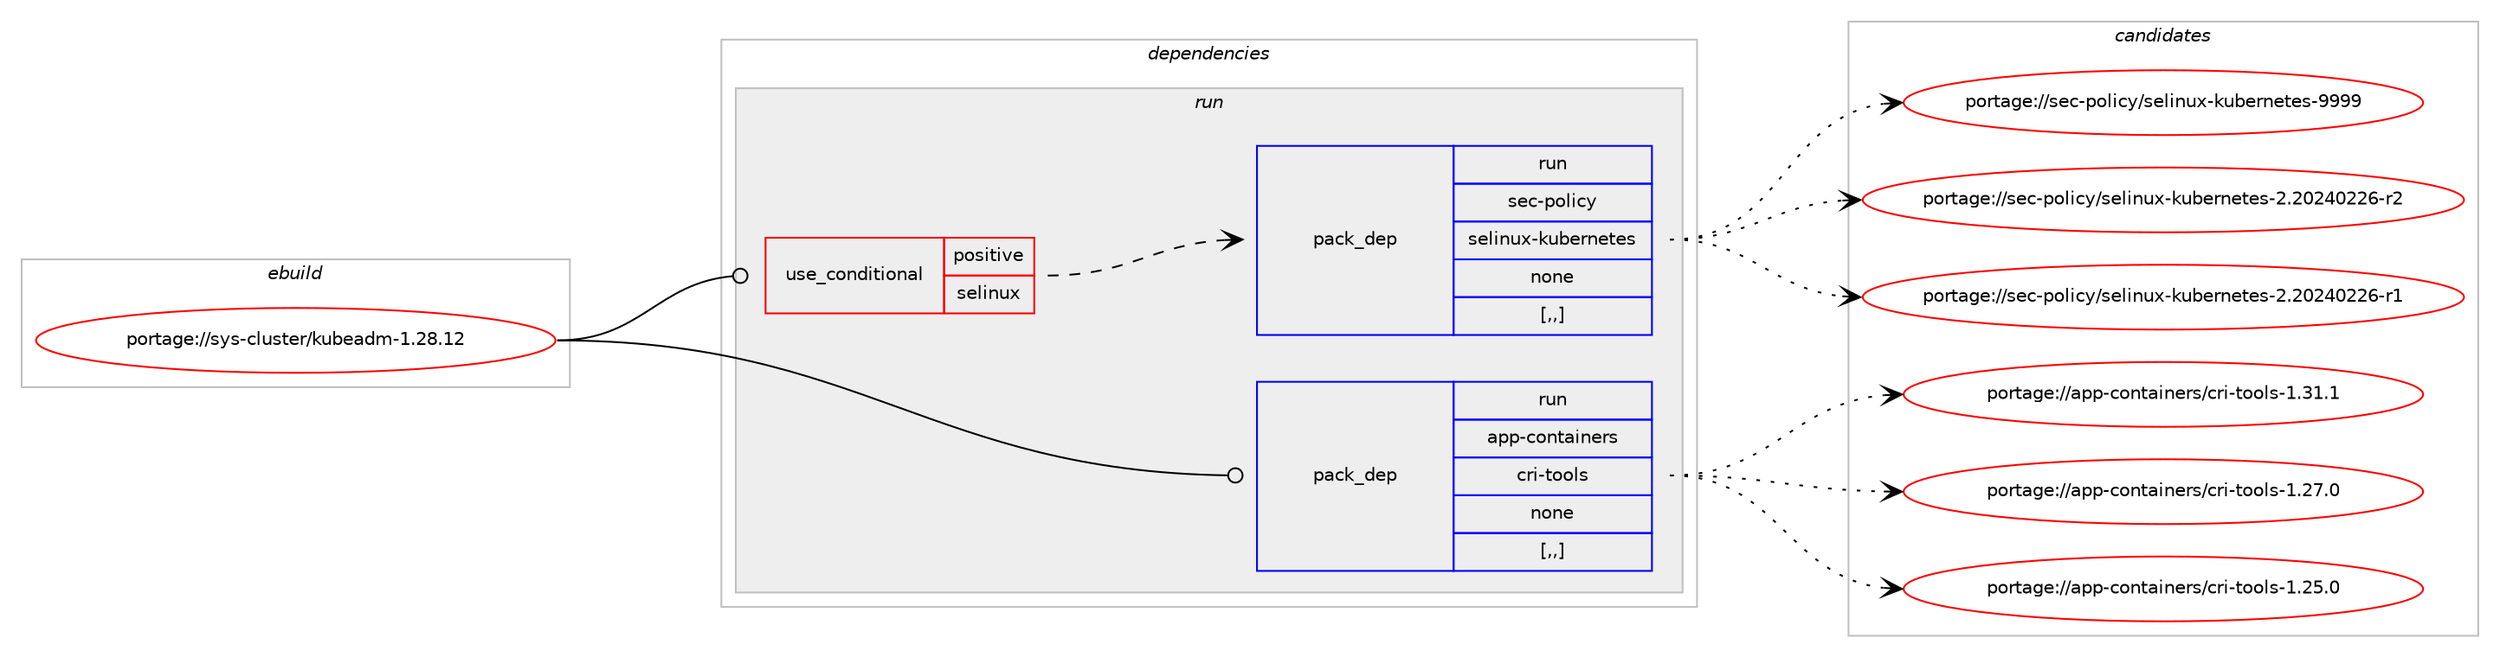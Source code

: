 digraph prolog {

# *************
# Graph options
# *************

newrank=true;
concentrate=true;
compound=true;
graph [rankdir=LR,fontname=Helvetica,fontsize=10,ranksep=1.5];#, ranksep=2.5, nodesep=0.2];
edge  [arrowhead=vee];
node  [fontname=Helvetica,fontsize=10];

# **********
# The ebuild
# **********

subgraph cluster_leftcol {
color=gray;
label=<<i>ebuild</i>>;
id [label="portage://sys-cluster/kubeadm-1.28.12", color=red, width=4, href="../sys-cluster/kubeadm-1.28.12.svg"];
}

# ****************
# The dependencies
# ****************

subgraph cluster_midcol {
color=gray;
label=<<i>dependencies</i>>;
subgraph cluster_compile {
fillcolor="#eeeeee";
style=filled;
label=<<i>compile</i>>;
}
subgraph cluster_compileandrun {
fillcolor="#eeeeee";
style=filled;
label=<<i>compile and run</i>>;
}
subgraph cluster_run {
fillcolor="#eeeeee";
style=filled;
label=<<i>run</i>>;
subgraph cond248569 {
dependency942001 [label=<<TABLE BORDER="0" CELLBORDER="1" CELLSPACING="0" CELLPADDING="4"><TR><TD ROWSPAN="3" CELLPADDING="10">use_conditional</TD></TR><TR><TD>positive</TD></TR><TR><TD>selinux</TD></TR></TABLE>>, shape=none, color=red];
subgraph pack686740 {
dependency942002 [label=<<TABLE BORDER="0" CELLBORDER="1" CELLSPACING="0" CELLPADDING="4" WIDTH="220"><TR><TD ROWSPAN="6" CELLPADDING="30">pack_dep</TD></TR><TR><TD WIDTH="110">run</TD></TR><TR><TD>sec-policy</TD></TR><TR><TD>selinux-kubernetes</TD></TR><TR><TD>none</TD></TR><TR><TD>[,,]</TD></TR></TABLE>>, shape=none, color=blue];
}
dependency942001:e -> dependency942002:w [weight=20,style="dashed",arrowhead="vee"];
}
id:e -> dependency942001:w [weight=20,style="solid",arrowhead="odot"];
subgraph pack686741 {
dependency942003 [label=<<TABLE BORDER="0" CELLBORDER="1" CELLSPACING="0" CELLPADDING="4" WIDTH="220"><TR><TD ROWSPAN="6" CELLPADDING="30">pack_dep</TD></TR><TR><TD WIDTH="110">run</TD></TR><TR><TD>app-containers</TD></TR><TR><TD>cri-tools</TD></TR><TR><TD>none</TD></TR><TR><TD>[,,]</TD></TR></TABLE>>, shape=none, color=blue];
}
id:e -> dependency942003:w [weight=20,style="solid",arrowhead="odot"];
}
}

# **************
# The candidates
# **************

subgraph cluster_choices {
rank=same;
color=gray;
label=<<i>candidates</i>>;

subgraph choice686740 {
color=black;
nodesep=1;
choice1151019945112111108105991214711510110810511011712045107117981011141101011161011154557575757 [label="portage://sec-policy/selinux-kubernetes-9999", color=red, width=4,href="../sec-policy/selinux-kubernetes-9999.svg"];
choice11510199451121111081059912147115101108105110117120451071179810111411010111610111545504650485052485050544511450 [label="portage://sec-policy/selinux-kubernetes-2.20240226-r2", color=red, width=4,href="../sec-policy/selinux-kubernetes-2.20240226-r2.svg"];
choice11510199451121111081059912147115101108105110117120451071179810111411010111610111545504650485052485050544511449 [label="portage://sec-policy/selinux-kubernetes-2.20240226-r1", color=red, width=4,href="../sec-policy/selinux-kubernetes-2.20240226-r1.svg"];
dependency942002:e -> choice1151019945112111108105991214711510110810511011712045107117981011141101011161011154557575757:w [style=dotted,weight="100"];
dependency942002:e -> choice11510199451121111081059912147115101108105110117120451071179810111411010111610111545504650485052485050544511450:w [style=dotted,weight="100"];
dependency942002:e -> choice11510199451121111081059912147115101108105110117120451071179810111411010111610111545504650485052485050544511449:w [style=dotted,weight="100"];
}
subgraph choice686741 {
color=black;
nodesep=1;
choice9711211245991111101169710511010111411547991141054511611111110811545494651494649 [label="portage://app-containers/cri-tools-1.31.1", color=red, width=4,href="../app-containers/cri-tools-1.31.1.svg"];
choice9711211245991111101169710511010111411547991141054511611111110811545494650554648 [label="portage://app-containers/cri-tools-1.27.0", color=red, width=4,href="../app-containers/cri-tools-1.27.0.svg"];
choice9711211245991111101169710511010111411547991141054511611111110811545494650534648 [label="portage://app-containers/cri-tools-1.25.0", color=red, width=4,href="../app-containers/cri-tools-1.25.0.svg"];
dependency942003:e -> choice9711211245991111101169710511010111411547991141054511611111110811545494651494649:w [style=dotted,weight="100"];
dependency942003:e -> choice9711211245991111101169710511010111411547991141054511611111110811545494650554648:w [style=dotted,weight="100"];
dependency942003:e -> choice9711211245991111101169710511010111411547991141054511611111110811545494650534648:w [style=dotted,weight="100"];
}
}

}
